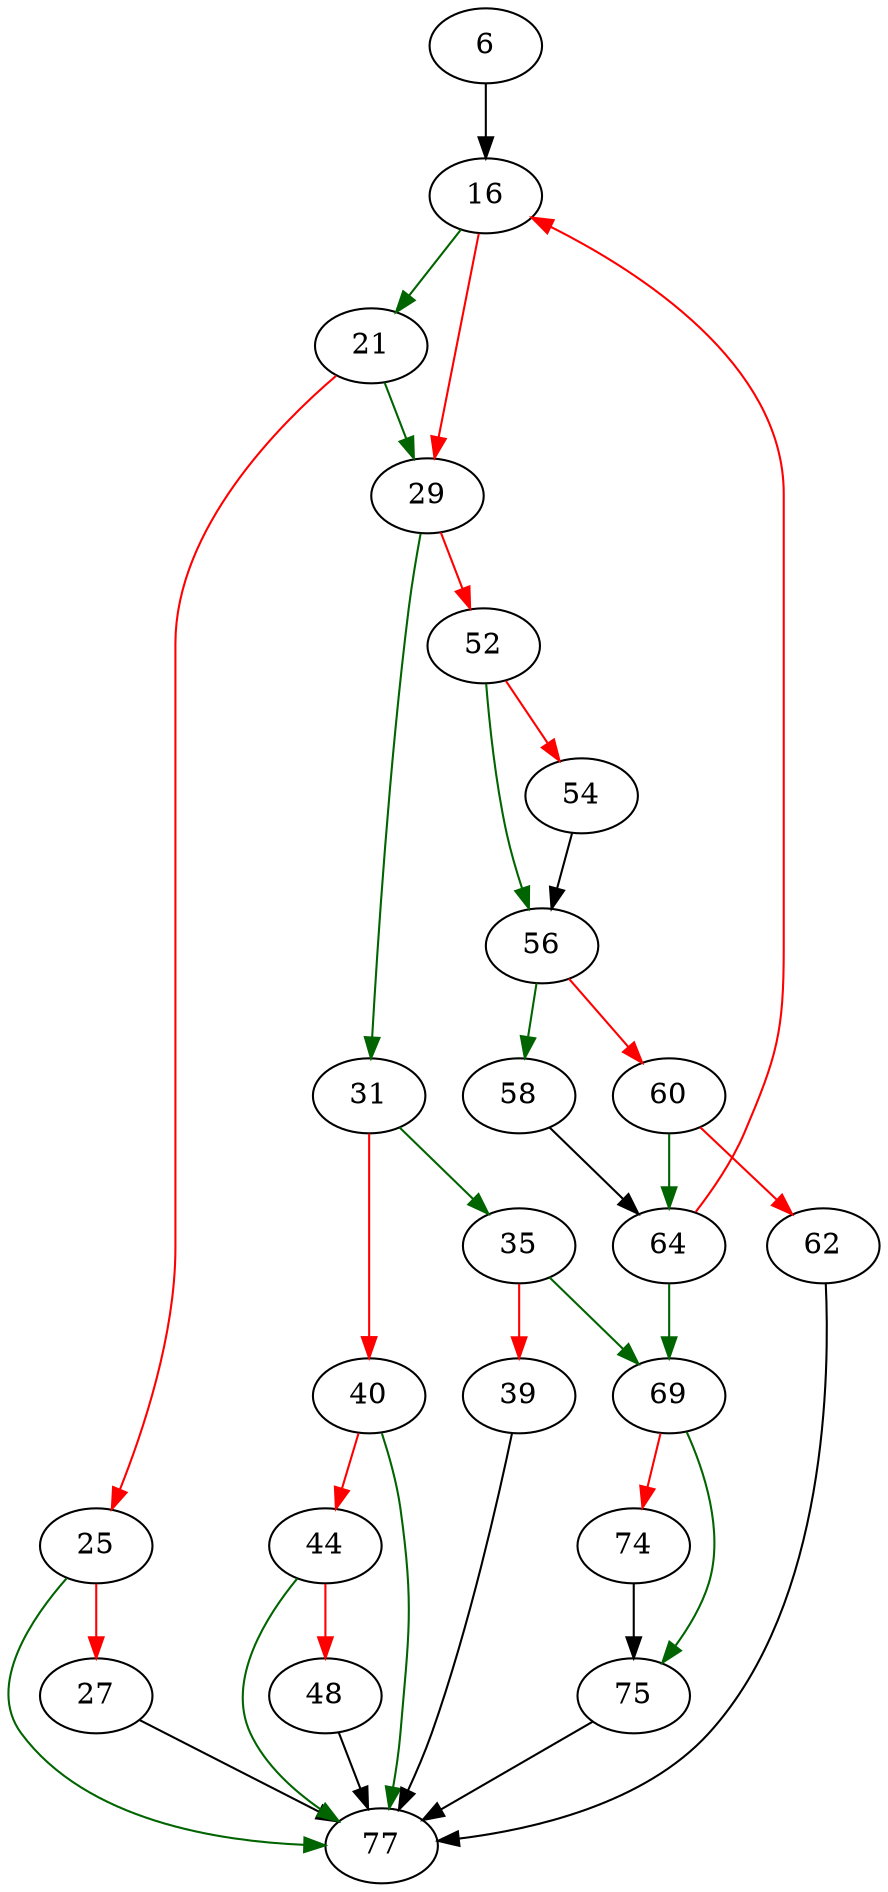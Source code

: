 strict digraph "careadlinkat" {
	// Node definitions.
	6 [entry=true];
	16;
	21;
	29;
	25;
	77;
	27;
	31;
	52;
	35;
	40;
	69;
	39;
	44;
	48;
	56;
	54;
	58;
	60;
	64;
	62;
	75;
	74;

	// Edge definitions.
	6 -> 16;
	16 -> 21 [
		color=darkgreen
		cond=true
	];
	16 -> 29 [
		color=red
		cond=false
	];
	21 -> 29 [
		color=darkgreen
		cond=true
	];
	21 -> 25 [
		color=red
		cond=false
	];
	29 -> 31 [
		color=darkgreen
		cond=true
	];
	29 -> 52 [
		color=red
		cond=false
	];
	25 -> 77 [
		color=darkgreen
		cond=true
	];
	25 -> 27 [
		color=red
		cond=false
	];
	27 -> 77;
	31 -> 35 [
		color=darkgreen
		cond=true
	];
	31 -> 40 [
		color=red
		cond=false
	];
	52 -> 56 [
		color=darkgreen
		cond=true
	];
	52 -> 54 [
		color=red
		cond=false
	];
	35 -> 69 [
		color=darkgreen
		cond=true
	];
	35 -> 39 [
		color=red
		cond=false
	];
	40 -> 77 [
		color=darkgreen
		cond=true
	];
	40 -> 44 [
		color=red
		cond=false
	];
	69 -> 75 [
		color=darkgreen
		cond=true
	];
	69 -> 74 [
		color=red
		cond=false
	];
	39 -> 77;
	44 -> 77 [
		color=darkgreen
		cond=true
	];
	44 -> 48 [
		color=red
		cond=false
	];
	48 -> 77;
	56 -> 58 [
		color=darkgreen
		cond=true
	];
	56 -> 60 [
		color=red
		cond=false
	];
	54 -> 56;
	58 -> 64;
	60 -> 64 [
		color=darkgreen
		cond=true
	];
	60 -> 62 [
		color=red
		cond=false
	];
	64 -> 16 [
		color=red
		cond=false
	];
	64 -> 69 [
		color=darkgreen
		cond=true
	];
	62 -> 77;
	75 -> 77;
	74 -> 75;
}